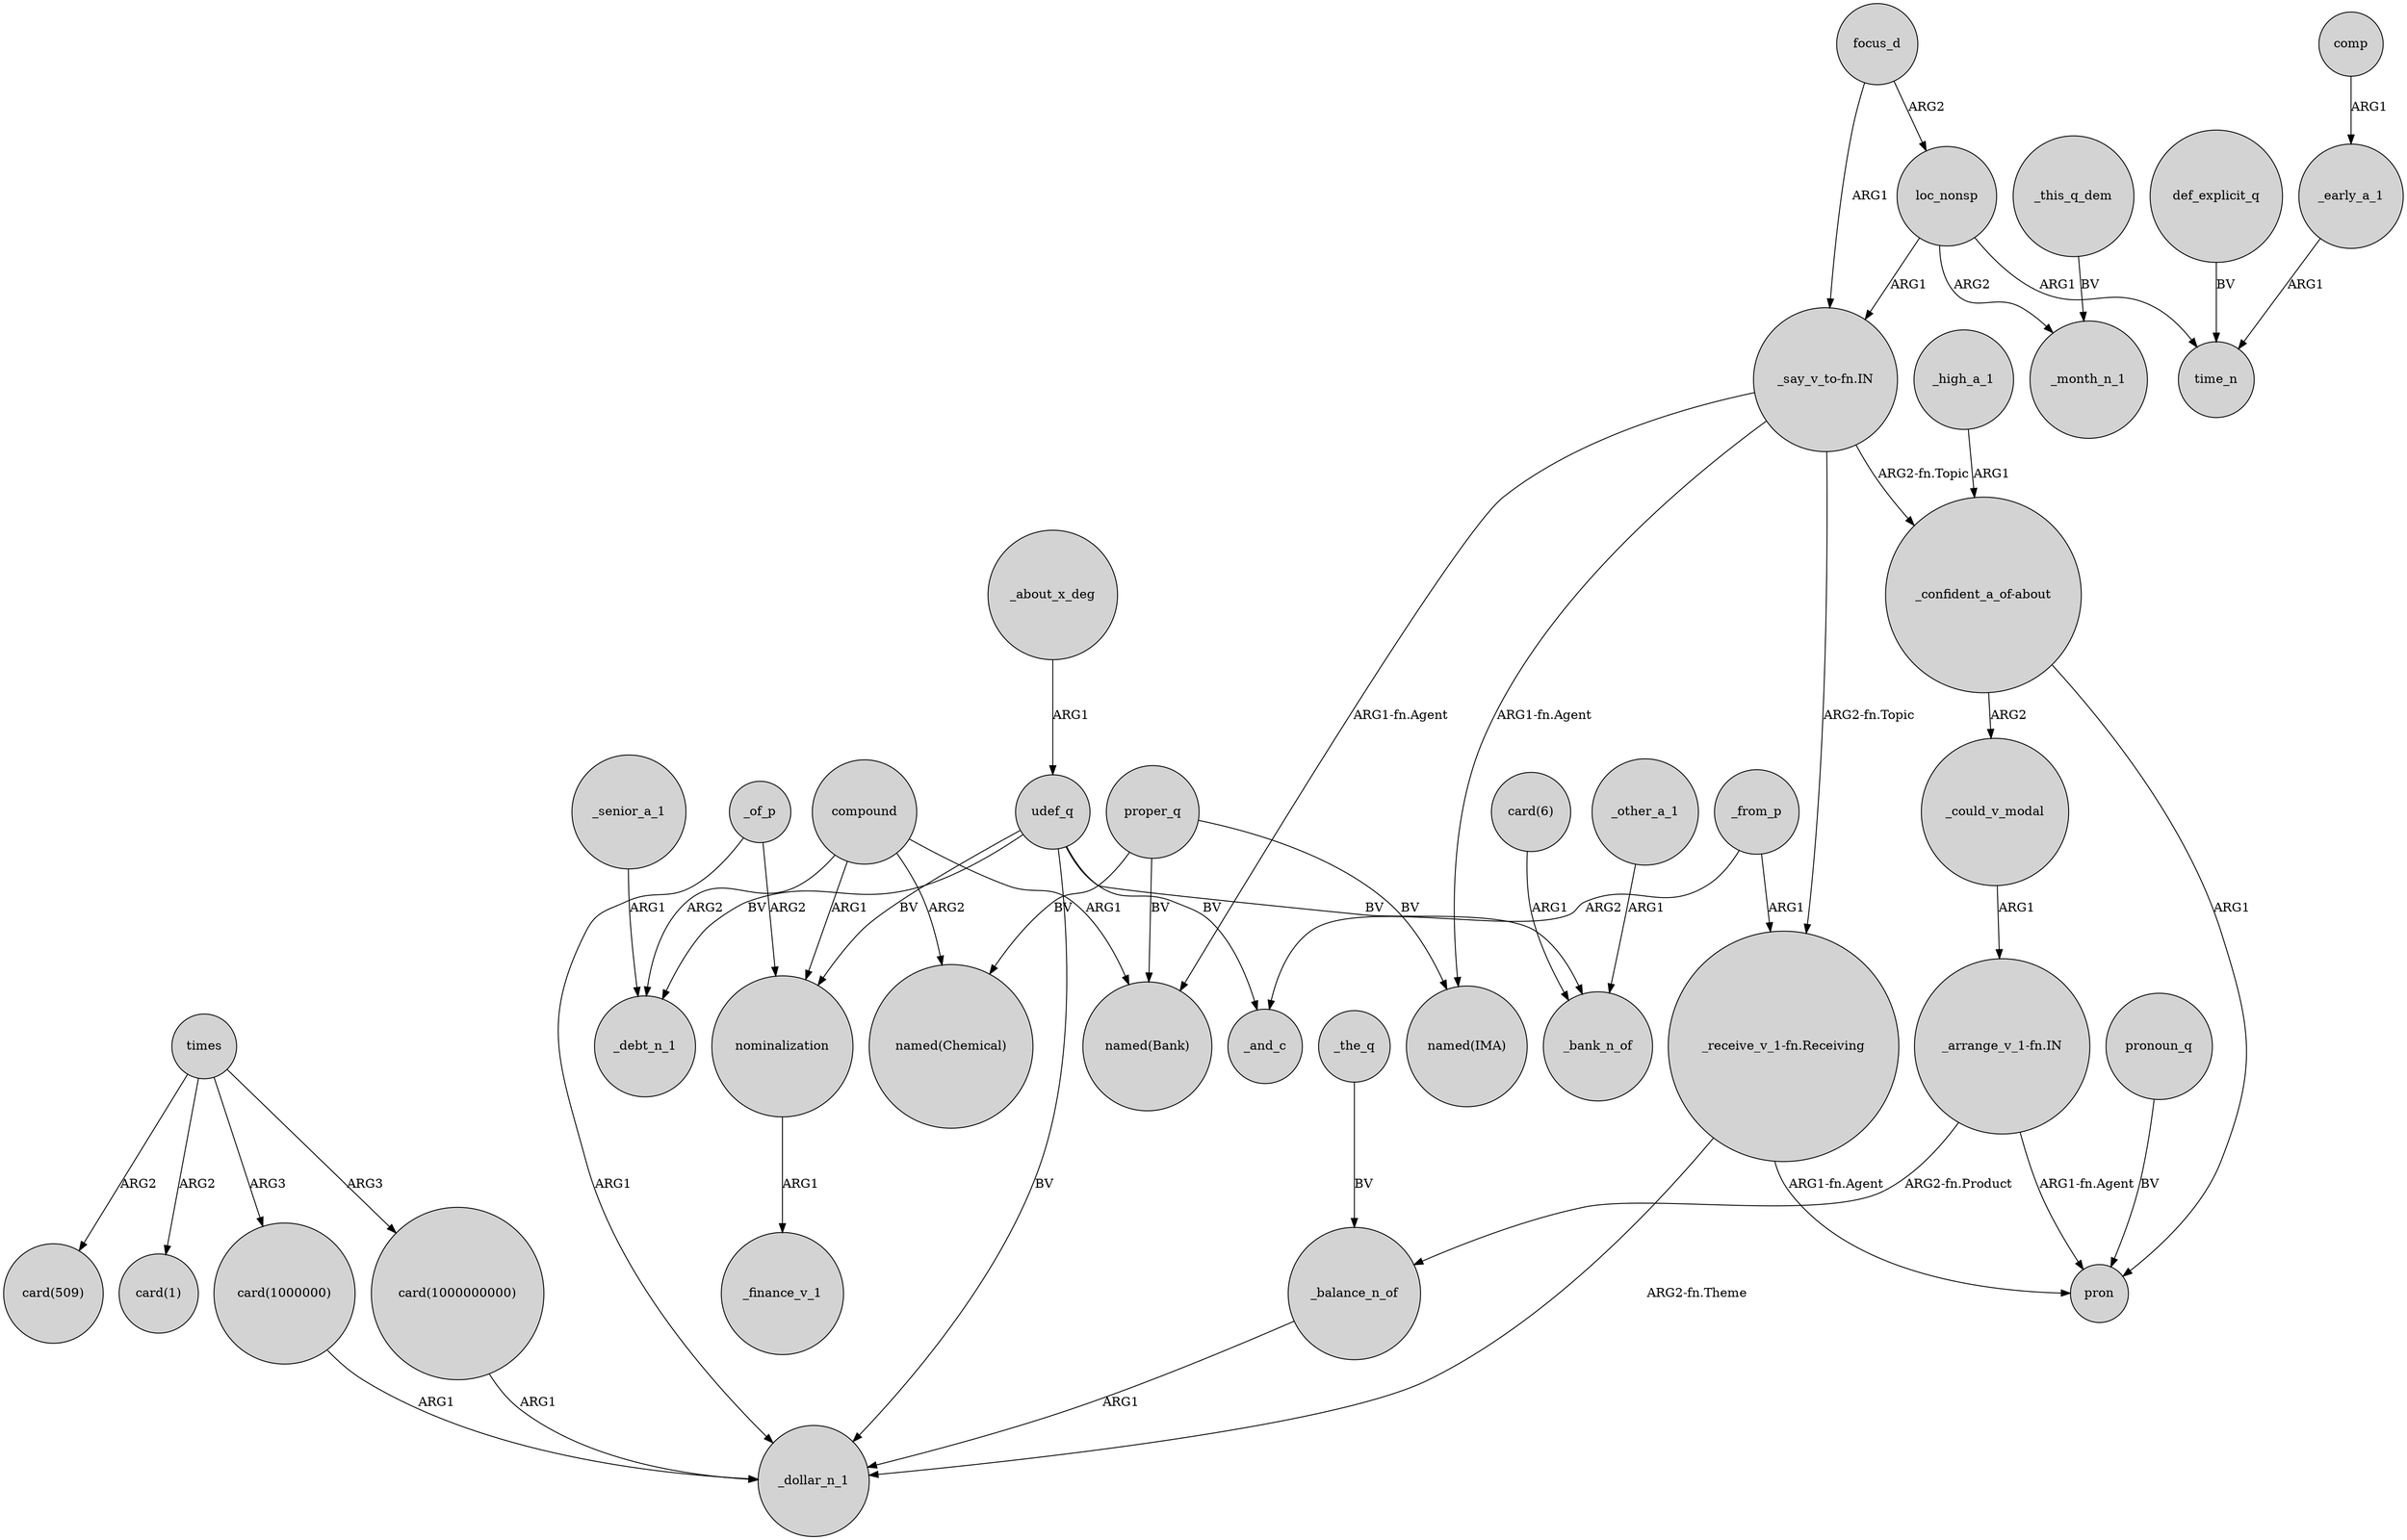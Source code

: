 digraph {
	node [shape=circle style=filled]
	"_say_v_to-fn.IN" -> "_confident_a_of-about" [label="ARG2-fn.Topic"]
	focus_d -> loc_nonsp [label=ARG2]
	"card(1000000)" -> _dollar_n_1 [label=ARG1]
	"_say_v_to-fn.IN" -> "_receive_v_1-fn.Receiving" [label="ARG2-fn.Topic"]
	"_arrange_v_1-fn.IN" -> _balance_n_of [label="ARG2-fn.Product"]
	def_explicit_q -> time_n [label=BV]
	udef_q -> _debt_n_1 [label=BV]
	_senior_a_1 -> _debt_n_1 [label=ARG1]
	_of_p -> _dollar_n_1 [label=ARG1]
	_this_q_dem -> _month_n_1 [label=BV]
	compound -> _debt_n_1 [label=ARG2]
	proper_q -> "named(IMA)" [label=BV]
	nominalization -> _finance_v_1 [label=ARG1]
	loc_nonsp -> time_n [label=ARG1]
	_about_x_deg -> udef_q [label=ARG1]
	"_receive_v_1-fn.Receiving" -> _dollar_n_1 [label="ARG2-fn.Theme"]
	_the_q -> _balance_n_of [label=BV]
	times -> "card(1000000000)" [label=ARG3]
	times -> "card(509)" [label=ARG2]
	"_receive_v_1-fn.Receiving" -> pron [label="ARG1-fn.Agent"]
	proper_q -> "named(Bank)" [label=BV]
	pronoun_q -> pron [label=BV]
	"card(6)" -> _bank_n_of [label=ARG1]
	times -> "card(1)" [label=ARG2]
	times -> "card(1000000)" [label=ARG3]
	_of_p -> nominalization [label=ARG2]
	"_say_v_to-fn.IN" -> "named(Bank)" [label="ARG1-fn.Agent"]
	proper_q -> "named(Chemical)" [label=BV]
	loc_nonsp -> "_say_v_to-fn.IN" [label=ARG1]
	compound -> "named(Chemical)" [label=ARG2]
	_high_a_1 -> "_confident_a_of-about" [label=ARG1]
	"_confident_a_of-about" -> _could_v_modal [label=ARG2]
	"_arrange_v_1-fn.IN" -> pron [label="ARG1-fn.Agent"]
	udef_q -> nominalization [label=BV]
	_could_v_modal -> "_arrange_v_1-fn.IN" [label=ARG1]
	"_say_v_to-fn.IN" -> "named(IMA)" [label="ARG1-fn.Agent"]
	_early_a_1 -> time_n [label=ARG1]
	_from_p -> "_receive_v_1-fn.Receiving" [label=ARG1]
	compound -> "named(Bank)" [label=ARG1]
	udef_q -> _bank_n_of [label=BV]
	_balance_n_of -> _dollar_n_1 [label=ARG1]
	_other_a_1 -> _bank_n_of [label=ARG1]
	loc_nonsp -> _month_n_1 [label=ARG2]
	"card(1000000000)" -> _dollar_n_1 [label=ARG1]
	_from_p -> _and_c [label=ARG2]
	udef_q -> _and_c [label=BV]
	"_confident_a_of-about" -> pron [label=ARG1]
	compound -> nominalization [label=ARG1]
	comp -> _early_a_1 [label=ARG1]
	udef_q -> _dollar_n_1 [label=BV]
	focus_d -> "_say_v_to-fn.IN" [label=ARG1]
}
